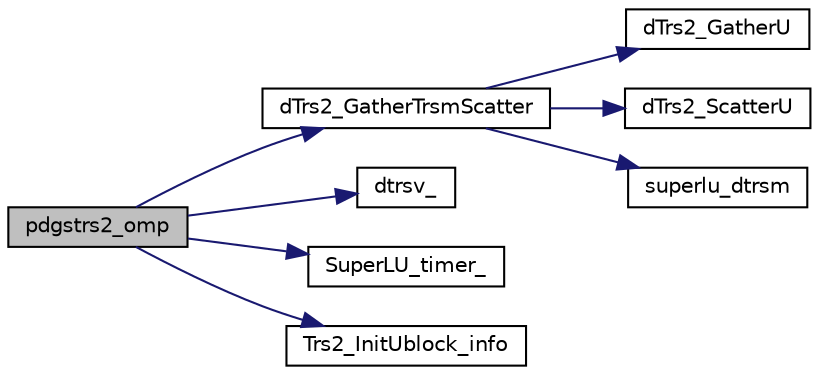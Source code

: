 digraph "pdgstrs2_omp"
{
 // LATEX_PDF_SIZE
  edge [fontname="Helvetica",fontsize="10",labelfontname="Helvetica",labelfontsize="10"];
  node [fontname="Helvetica",fontsize="10",shape=record];
  rankdir="LR";
  Node1 [label="pdgstrs2_omp",height=0.2,width=0.4,color="black", fillcolor="grey75", style="filled", fontcolor="black",tooltip=" "];
  Node1 -> Node2 [color="midnightblue",fontsize="10",style="solid",fontname="Helvetica"];
  Node2 [label="dTrs2_GatherTrsmScatter",height=0.2,width=0.4,color="black", fillcolor="white", style="filled",URL="$pdgstrf2_8c.html#a1ebd192d06462d15aa5a52fb58afd9c8",tooltip=" "];
  Node2 -> Node3 [color="midnightblue",fontsize="10",style="solid",fontname="Helvetica"];
  Node3 [label="dTrs2_GatherU",height=0.2,width=0.4,color="black", fillcolor="white", style="filled",URL="$pdgstrf2_8c.html#a9ce95a77994e999a4bc9041199820523",tooltip=" "];
  Node2 -> Node4 [color="midnightblue",fontsize="10",style="solid",fontname="Helvetica"];
  Node4 [label="dTrs2_ScatterU",height=0.2,width=0.4,color="black", fillcolor="white", style="filled",URL="$pdgstrf2_8c.html#a7363f5ef0521cc660fde6c0c785556b9",tooltip=" "];
  Node2 -> Node5 [color="midnightblue",fontsize="10",style="solid",fontname="Helvetica"];
  Node5 [label="superlu_dtrsm",height=0.2,width=0.4,color="black", fillcolor="white", style="filled",URL="$superlu__ddefs_8h.html#aaaf4223beeafb672bfa3cfdc571bf86b",tooltip=" "];
  Node1 -> Node6 [color="midnightblue",fontsize="10",style="solid",fontname="Helvetica"];
  Node6 [label="dtrsv_",height=0.2,width=0.4,color="black", fillcolor="white", style="filled",URL="$superlu__ddefs_8h.html#a8bf1e89ca04a7d8384577eb9842e9ffa",tooltip=" "];
  Node1 -> Node7 [color="midnightblue",fontsize="10",style="solid",fontname="Helvetica"];
  Node7 [label="SuperLU_timer_",height=0.2,width=0.4,color="black", fillcolor="white", style="filled",URL="$superlu__timer_8c.html#a0c6777573bbfe81917cd381e0090d355",tooltip=" "];
  Node1 -> Node8 [color="midnightblue",fontsize="10",style="solid",fontname="Helvetica"];
  Node8 [label="Trs2_InitUblock_info",height=0.2,width=0.4,color="black", fillcolor="white", style="filled",URL="$superlu__defs_8h.html#a78ff08b70450cd947d2ddb695a944da1",tooltip=" "];
}
